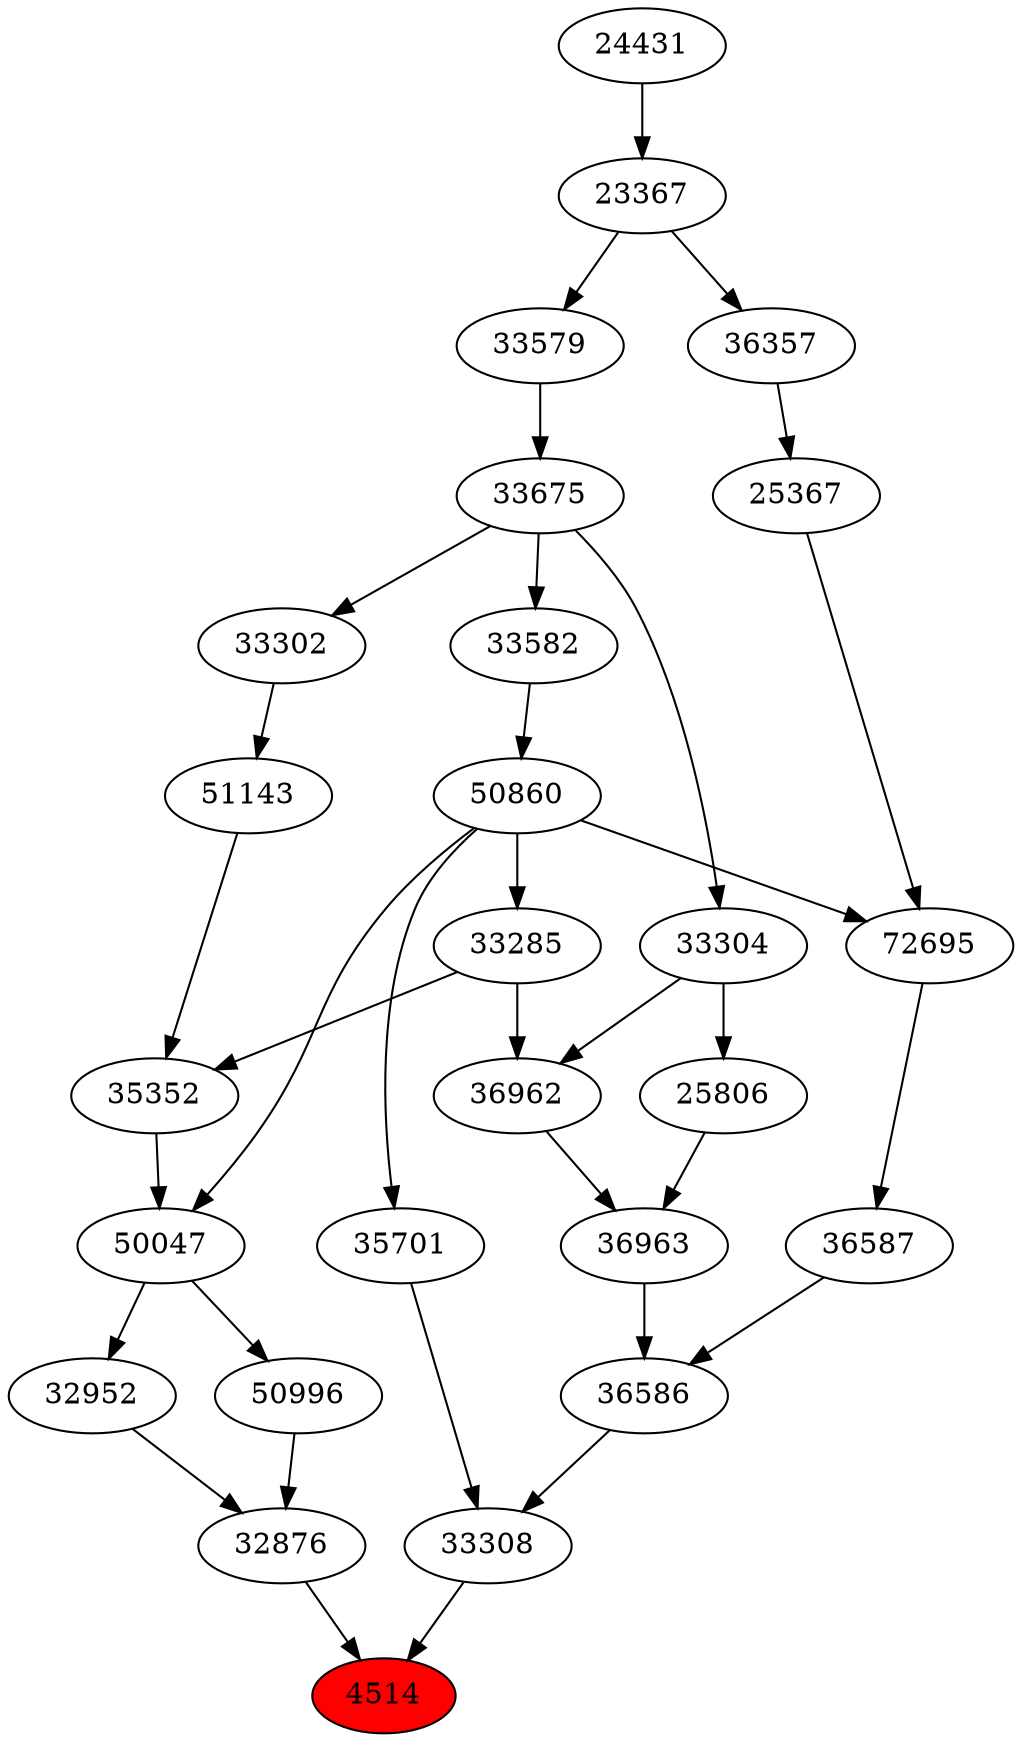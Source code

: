 strict digraph{ 
4514 [label="4514" fillcolor=red style=filled]
32876 -> 4514
33308 -> 4514
32876 [label="32876"]
50996 -> 32876
32952 -> 32876
33308 [label="33308"]
36586 -> 33308
35701 -> 33308
50996 [label="50996"]
50047 -> 50996
32952 [label="32952"]
50047 -> 32952
36586 [label="36586"]
36587 -> 36586
36963 -> 36586
35701 [label="35701"]
50860 -> 35701
50047 [label="50047"]
35352 -> 50047
50860 -> 50047
36587 [label="36587"]
72695 -> 36587
36963 [label="36963"]
36962 -> 36963
25806 -> 36963
50860 [label="50860"]
33582 -> 50860
35352 [label="35352"]
33285 -> 35352
51143 -> 35352
72695 [label="72695"]
50860 -> 72695
25367 -> 72695
36962 [label="36962"]
33285 -> 36962
33304 -> 36962
25806 [label="25806"]
33304 -> 25806
33582 [label="33582"]
33675 -> 33582
33285 [label="33285"]
50860 -> 33285
51143 [label="51143"]
33302 -> 51143
25367 [label="25367"]
36357 -> 25367
33304 [label="33304"]
33675 -> 33304
33675 [label="33675"]
33579 -> 33675
33302 [label="33302"]
33675 -> 33302
36357 [label="36357"]
23367 -> 36357
33579 [label="33579"]
23367 -> 33579
23367 [label="23367"]
24431 -> 23367
24431 [label="24431"]
}